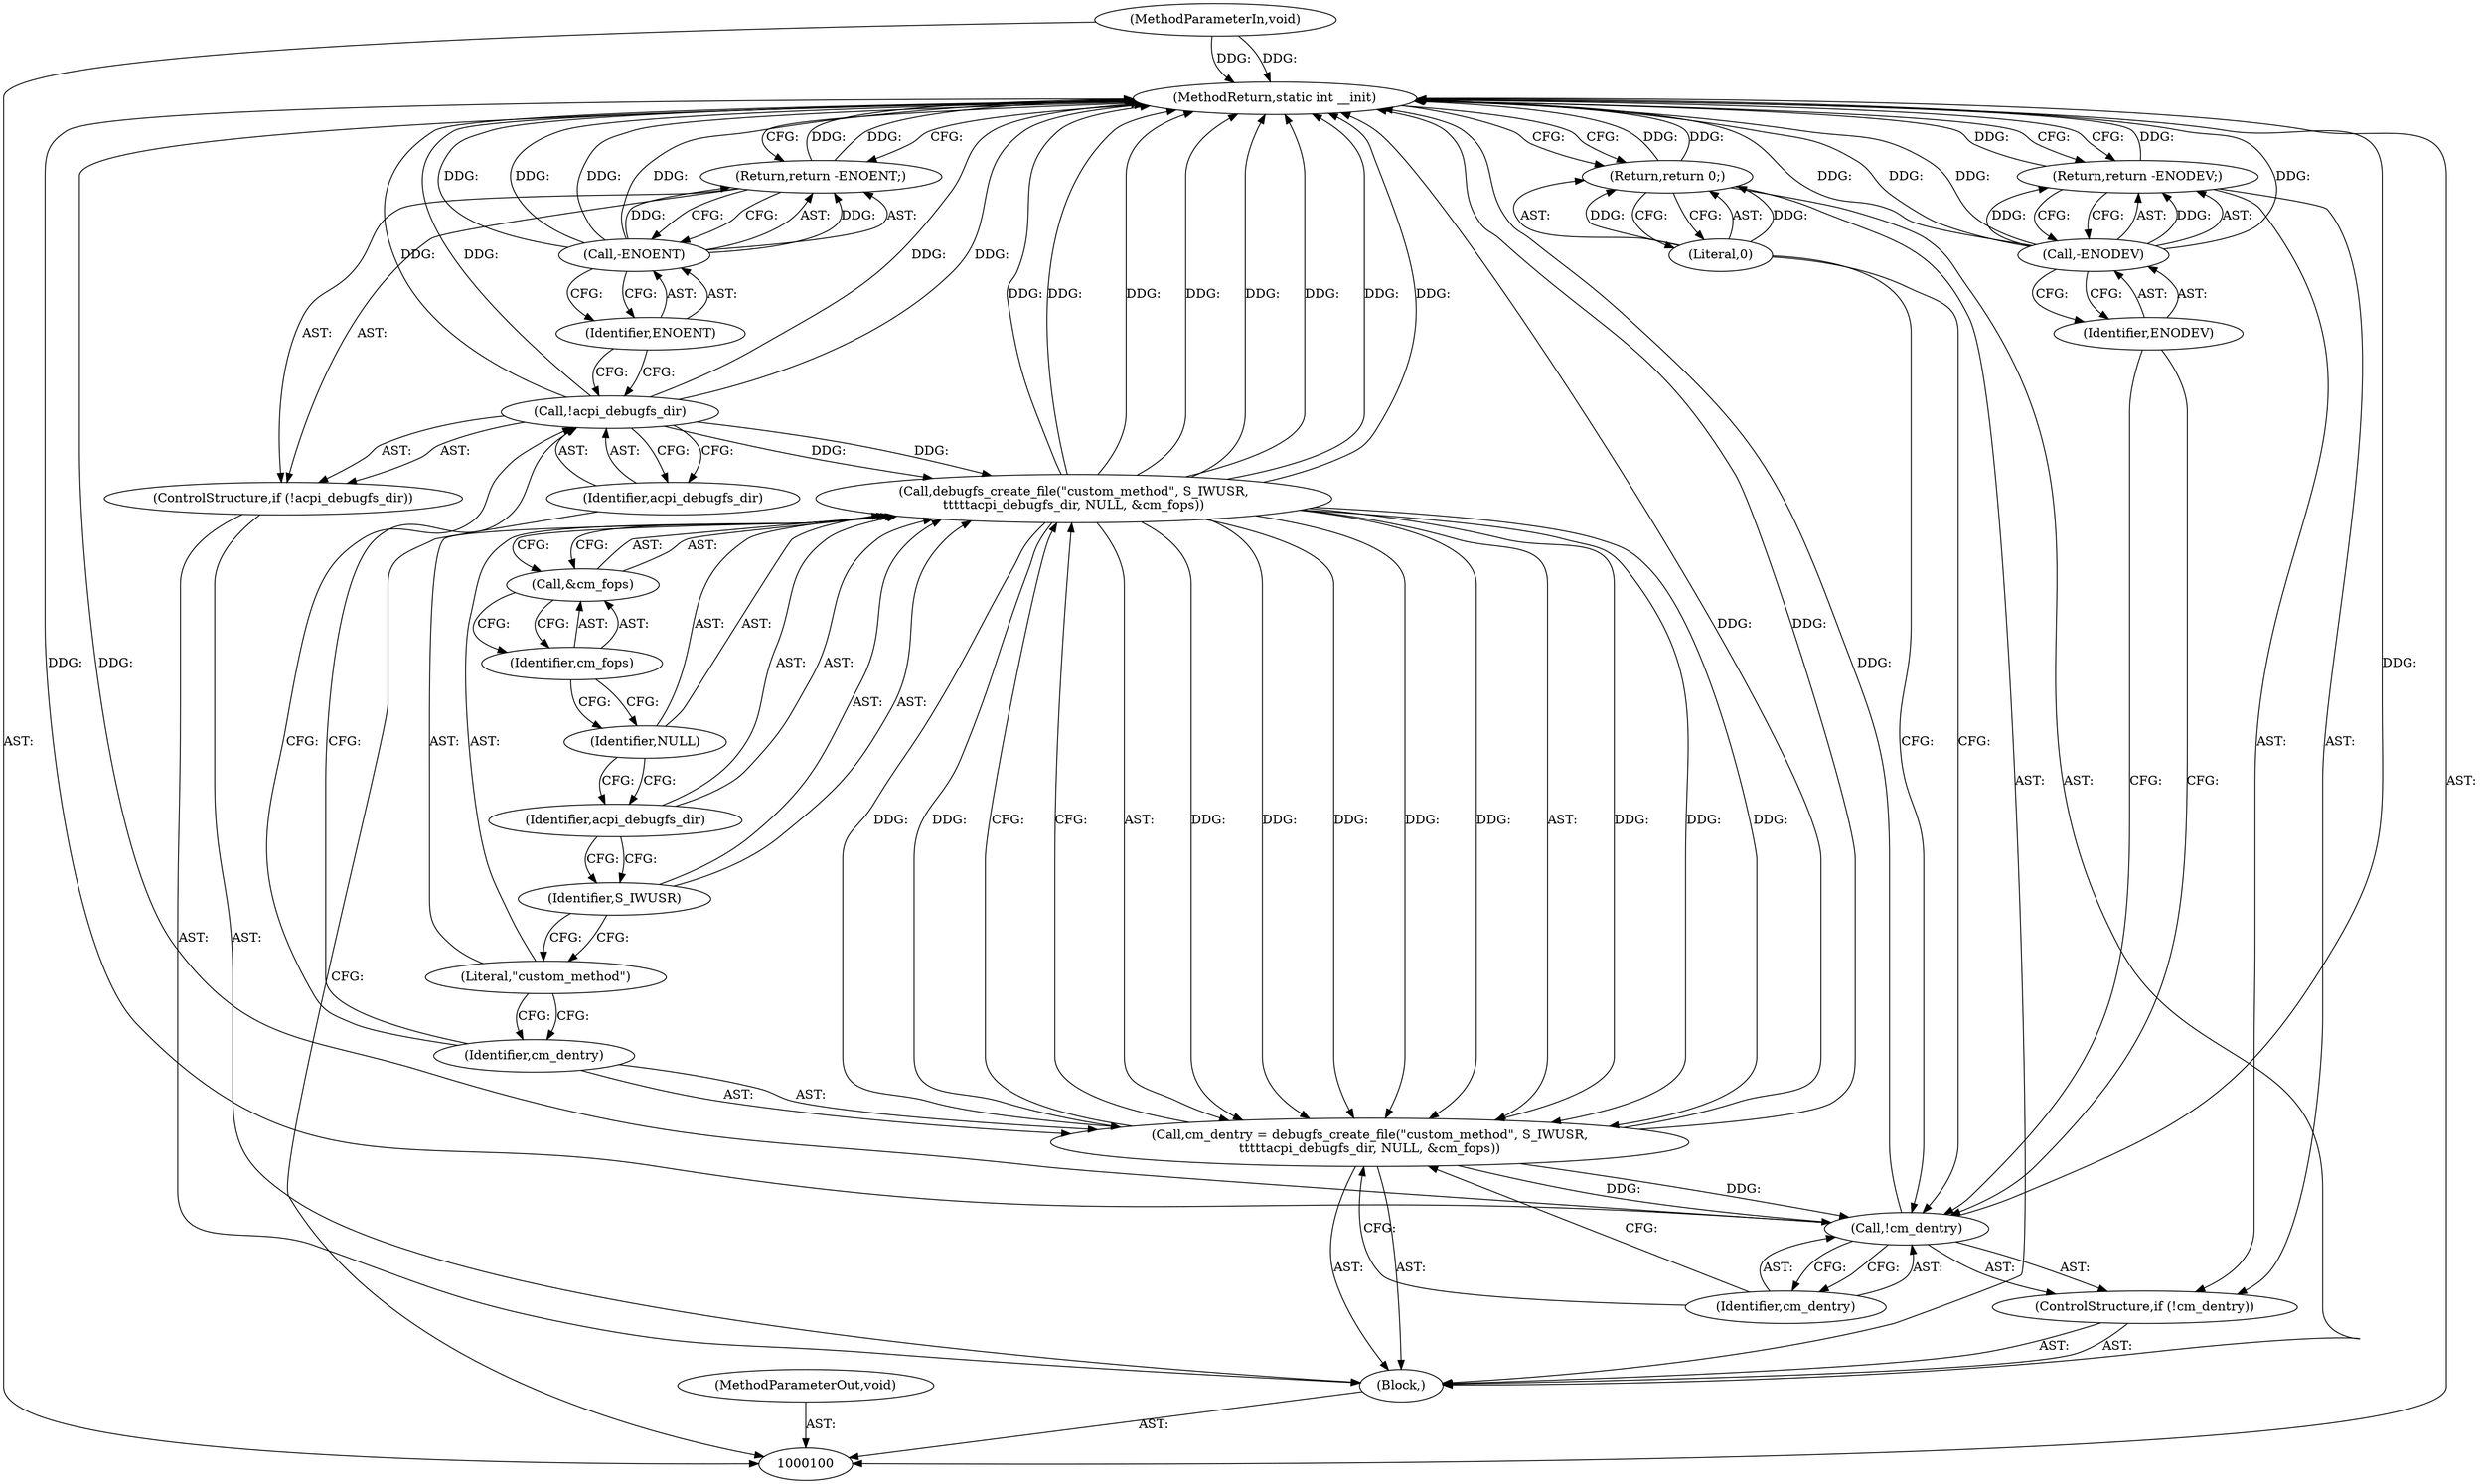 digraph "1_linux_526b4af47f44148c9d665e57723ed9f86634c6e3" {
"1000126" [label="(MethodReturn,static int __init)"];
"1000101" [label="(MethodParameterIn,void)"];
"1000158" [label="(MethodParameterOut,void)"];
"1000102" [label="(Block,)"];
"1000103" [label="(ControlStructure,if (!acpi_debugfs_dir))"];
"1000104" [label="(Call,!acpi_debugfs_dir)"];
"1000105" [label="(Identifier,acpi_debugfs_dir)"];
"1000108" [label="(Identifier,ENOENT)"];
"1000106" [label="(Return,return -ENOENT;)"];
"1000107" [label="(Call,-ENOENT)"];
"1000109" [label="(Call,cm_dentry = debugfs_create_file(\"custom_method\", S_IWUSR,\n\t\t\t\t\tacpi_debugfs_dir, NULL, &cm_fops))"];
"1000110" [label="(Identifier,cm_dentry)"];
"1000111" [label="(Call,debugfs_create_file(\"custom_method\", S_IWUSR,\n\t\t\t\t\tacpi_debugfs_dir, NULL, &cm_fops))"];
"1000112" [label="(Literal,\"custom_method\")"];
"1000113" [label="(Identifier,S_IWUSR)"];
"1000115" [label="(Identifier,NULL)"];
"1000116" [label="(Call,&cm_fops)"];
"1000117" [label="(Identifier,cm_fops)"];
"1000114" [label="(Identifier,acpi_debugfs_dir)"];
"1000118" [label="(ControlStructure,if (!cm_dentry))"];
"1000119" [label="(Call,!cm_dentry)"];
"1000120" [label="(Identifier,cm_dentry)"];
"1000123" [label="(Identifier,ENODEV)"];
"1000121" [label="(Return,return -ENODEV;)"];
"1000122" [label="(Call,-ENODEV)"];
"1000124" [label="(Return,return 0;)"];
"1000125" [label="(Literal,0)"];
"1000126" -> "1000100"  [label="AST: "];
"1000126" -> "1000106"  [label="CFG: "];
"1000126" -> "1000121"  [label="CFG: "];
"1000126" -> "1000124"  [label="CFG: "];
"1000106" -> "1000126"  [label="DDG: "];
"1000107" -> "1000126"  [label="DDG: "];
"1000107" -> "1000126"  [label="DDG: "];
"1000104" -> "1000126"  [label="DDG: "];
"1000104" -> "1000126"  [label="DDG: "];
"1000111" -> "1000126"  [label="DDG: "];
"1000111" -> "1000126"  [label="DDG: "];
"1000111" -> "1000126"  [label="DDG: "];
"1000111" -> "1000126"  [label="DDG: "];
"1000122" -> "1000126"  [label="DDG: "];
"1000122" -> "1000126"  [label="DDG: "];
"1000119" -> "1000126"  [label="DDG: "];
"1000119" -> "1000126"  [label="DDG: "];
"1000101" -> "1000126"  [label="DDG: "];
"1000109" -> "1000126"  [label="DDG: "];
"1000121" -> "1000126"  [label="DDG: "];
"1000124" -> "1000126"  [label="DDG: "];
"1000101" -> "1000100"  [label="AST: "];
"1000101" -> "1000126"  [label="DDG: "];
"1000158" -> "1000100"  [label="AST: "];
"1000102" -> "1000100"  [label="AST: "];
"1000103" -> "1000102"  [label="AST: "];
"1000109" -> "1000102"  [label="AST: "];
"1000118" -> "1000102"  [label="AST: "];
"1000124" -> "1000102"  [label="AST: "];
"1000103" -> "1000102"  [label="AST: "];
"1000104" -> "1000103"  [label="AST: "];
"1000106" -> "1000103"  [label="AST: "];
"1000104" -> "1000103"  [label="AST: "];
"1000104" -> "1000105"  [label="CFG: "];
"1000105" -> "1000104"  [label="AST: "];
"1000108" -> "1000104"  [label="CFG: "];
"1000110" -> "1000104"  [label="CFG: "];
"1000104" -> "1000126"  [label="DDG: "];
"1000104" -> "1000126"  [label="DDG: "];
"1000104" -> "1000111"  [label="DDG: "];
"1000105" -> "1000104"  [label="AST: "];
"1000105" -> "1000100"  [label="CFG: "];
"1000104" -> "1000105"  [label="CFG: "];
"1000108" -> "1000107"  [label="AST: "];
"1000108" -> "1000104"  [label="CFG: "];
"1000107" -> "1000108"  [label="CFG: "];
"1000106" -> "1000103"  [label="AST: "];
"1000106" -> "1000107"  [label="CFG: "];
"1000107" -> "1000106"  [label="AST: "];
"1000126" -> "1000106"  [label="CFG: "];
"1000106" -> "1000126"  [label="DDG: "];
"1000107" -> "1000106"  [label="DDG: "];
"1000107" -> "1000106"  [label="AST: "];
"1000107" -> "1000108"  [label="CFG: "];
"1000108" -> "1000107"  [label="AST: "];
"1000106" -> "1000107"  [label="CFG: "];
"1000107" -> "1000126"  [label="DDG: "];
"1000107" -> "1000126"  [label="DDG: "];
"1000107" -> "1000106"  [label="DDG: "];
"1000109" -> "1000102"  [label="AST: "];
"1000109" -> "1000111"  [label="CFG: "];
"1000110" -> "1000109"  [label="AST: "];
"1000111" -> "1000109"  [label="AST: "];
"1000120" -> "1000109"  [label="CFG: "];
"1000109" -> "1000126"  [label="DDG: "];
"1000111" -> "1000109"  [label="DDG: "];
"1000111" -> "1000109"  [label="DDG: "];
"1000111" -> "1000109"  [label="DDG: "];
"1000111" -> "1000109"  [label="DDG: "];
"1000111" -> "1000109"  [label="DDG: "];
"1000109" -> "1000119"  [label="DDG: "];
"1000110" -> "1000109"  [label="AST: "];
"1000110" -> "1000104"  [label="CFG: "];
"1000112" -> "1000110"  [label="CFG: "];
"1000111" -> "1000109"  [label="AST: "];
"1000111" -> "1000116"  [label="CFG: "];
"1000112" -> "1000111"  [label="AST: "];
"1000113" -> "1000111"  [label="AST: "];
"1000114" -> "1000111"  [label="AST: "];
"1000115" -> "1000111"  [label="AST: "];
"1000116" -> "1000111"  [label="AST: "];
"1000109" -> "1000111"  [label="CFG: "];
"1000111" -> "1000126"  [label="DDG: "];
"1000111" -> "1000126"  [label="DDG: "];
"1000111" -> "1000126"  [label="DDG: "];
"1000111" -> "1000126"  [label="DDG: "];
"1000111" -> "1000109"  [label="DDG: "];
"1000111" -> "1000109"  [label="DDG: "];
"1000111" -> "1000109"  [label="DDG: "];
"1000111" -> "1000109"  [label="DDG: "];
"1000111" -> "1000109"  [label="DDG: "];
"1000104" -> "1000111"  [label="DDG: "];
"1000112" -> "1000111"  [label="AST: "];
"1000112" -> "1000110"  [label="CFG: "];
"1000113" -> "1000112"  [label="CFG: "];
"1000113" -> "1000111"  [label="AST: "];
"1000113" -> "1000112"  [label="CFG: "];
"1000114" -> "1000113"  [label="CFG: "];
"1000115" -> "1000111"  [label="AST: "];
"1000115" -> "1000114"  [label="CFG: "];
"1000117" -> "1000115"  [label="CFG: "];
"1000116" -> "1000111"  [label="AST: "];
"1000116" -> "1000117"  [label="CFG: "];
"1000117" -> "1000116"  [label="AST: "];
"1000111" -> "1000116"  [label="CFG: "];
"1000117" -> "1000116"  [label="AST: "];
"1000117" -> "1000115"  [label="CFG: "];
"1000116" -> "1000117"  [label="CFG: "];
"1000114" -> "1000111"  [label="AST: "];
"1000114" -> "1000113"  [label="CFG: "];
"1000115" -> "1000114"  [label="CFG: "];
"1000118" -> "1000102"  [label="AST: "];
"1000119" -> "1000118"  [label="AST: "];
"1000121" -> "1000118"  [label="AST: "];
"1000119" -> "1000118"  [label="AST: "];
"1000119" -> "1000120"  [label="CFG: "];
"1000120" -> "1000119"  [label="AST: "];
"1000123" -> "1000119"  [label="CFG: "];
"1000125" -> "1000119"  [label="CFG: "];
"1000119" -> "1000126"  [label="DDG: "];
"1000119" -> "1000126"  [label="DDG: "];
"1000109" -> "1000119"  [label="DDG: "];
"1000120" -> "1000119"  [label="AST: "];
"1000120" -> "1000109"  [label="CFG: "];
"1000119" -> "1000120"  [label="CFG: "];
"1000123" -> "1000122"  [label="AST: "];
"1000123" -> "1000119"  [label="CFG: "];
"1000122" -> "1000123"  [label="CFG: "];
"1000121" -> "1000118"  [label="AST: "];
"1000121" -> "1000122"  [label="CFG: "];
"1000122" -> "1000121"  [label="AST: "];
"1000126" -> "1000121"  [label="CFG: "];
"1000121" -> "1000126"  [label="DDG: "];
"1000122" -> "1000121"  [label="DDG: "];
"1000122" -> "1000121"  [label="AST: "];
"1000122" -> "1000123"  [label="CFG: "];
"1000123" -> "1000122"  [label="AST: "];
"1000121" -> "1000122"  [label="CFG: "];
"1000122" -> "1000126"  [label="DDG: "];
"1000122" -> "1000126"  [label="DDG: "];
"1000122" -> "1000121"  [label="DDG: "];
"1000124" -> "1000102"  [label="AST: "];
"1000124" -> "1000125"  [label="CFG: "];
"1000125" -> "1000124"  [label="AST: "];
"1000126" -> "1000124"  [label="CFG: "];
"1000124" -> "1000126"  [label="DDG: "];
"1000125" -> "1000124"  [label="DDG: "];
"1000125" -> "1000124"  [label="AST: "];
"1000125" -> "1000119"  [label="CFG: "];
"1000124" -> "1000125"  [label="CFG: "];
"1000125" -> "1000124"  [label="DDG: "];
}
